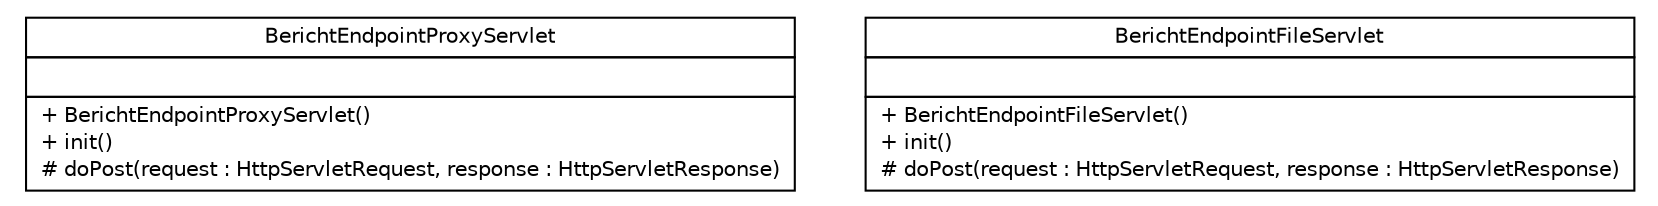 #!/usr/local/bin/dot
#
# Class diagram 
# Generated by UMLGraph version R5_6-24-gf6e263 (http://www.umlgraph.org/)
#

digraph G {
	edge [fontname="Helvetica",fontsize=10,labelfontname="Helvetica",labelfontsize=10];
	node [fontname="Helvetica",fontsize=10,shape=plaintext];
	nodesep=0.25;
	ranksep=0.5;
	// nl.b3p.brmo.service.proxy.BerichtEndpointProxyServlet
	c0 [label=<<table title="nl.b3p.brmo.service.proxy.BerichtEndpointProxyServlet" border="0" cellborder="1" cellspacing="0" cellpadding="2" port="p" href="./BerichtEndpointProxyServlet.html">
		<tr><td><table border="0" cellspacing="0" cellpadding="1">
<tr><td align="center" balign="center"> BerichtEndpointProxyServlet </td></tr>
		</table></td></tr>
		<tr><td><table border="0" cellspacing="0" cellpadding="1">
<tr><td align="left" balign="left">  </td></tr>
		</table></td></tr>
		<tr><td><table border="0" cellspacing="0" cellpadding="1">
<tr><td align="left" balign="left"> + BerichtEndpointProxyServlet() </td></tr>
<tr><td align="left" balign="left"> + init() </td></tr>
<tr><td align="left" balign="left"> # doPost(request : HttpServletRequest, response : HttpServletResponse) </td></tr>
		</table></td></tr>
		</table>>, URL="./BerichtEndpointProxyServlet.html", fontname="Helvetica", fontcolor="black", fontsize=10.0];
	// nl.b3p.brmo.service.proxy.BerichtEndpointFileServlet
	c1 [label=<<table title="nl.b3p.brmo.service.proxy.BerichtEndpointFileServlet" border="0" cellborder="1" cellspacing="0" cellpadding="2" port="p" href="./BerichtEndpointFileServlet.html">
		<tr><td><table border="0" cellspacing="0" cellpadding="1">
<tr><td align="center" balign="center"> BerichtEndpointFileServlet </td></tr>
		</table></td></tr>
		<tr><td><table border="0" cellspacing="0" cellpadding="1">
<tr><td align="left" balign="left">  </td></tr>
		</table></td></tr>
		<tr><td><table border="0" cellspacing="0" cellpadding="1">
<tr><td align="left" balign="left"> + BerichtEndpointFileServlet() </td></tr>
<tr><td align="left" balign="left"> + init() </td></tr>
<tr><td align="left" balign="left"> # doPost(request : HttpServletRequest, response : HttpServletResponse) </td></tr>
		</table></td></tr>
		</table>>, URL="./BerichtEndpointFileServlet.html", fontname="Helvetica", fontcolor="black", fontsize=10.0];
}


